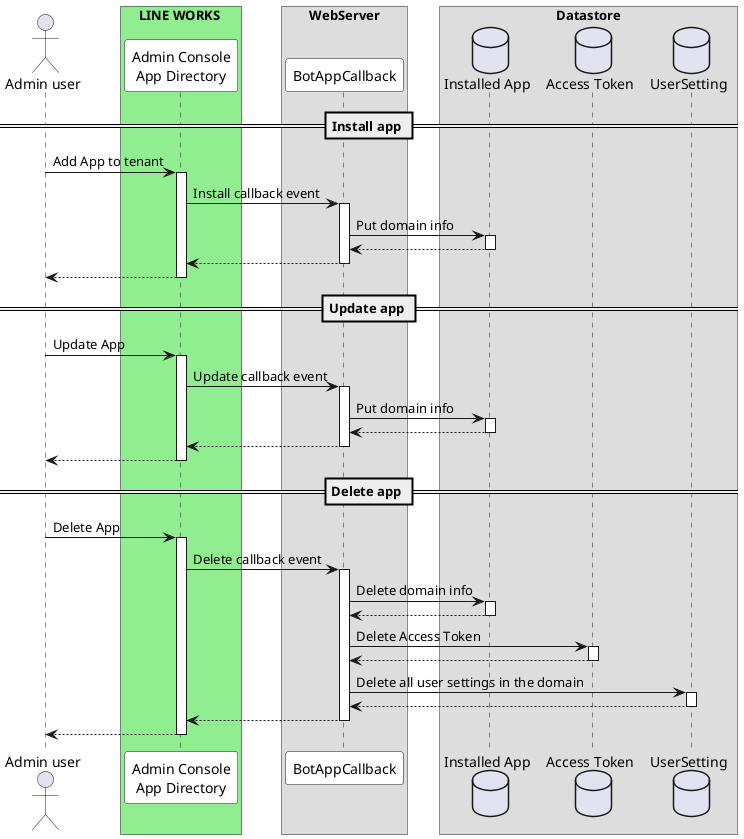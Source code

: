 @startuml
autoactivate on

actor "Admin user" as AdminUser

box LINE WORKS #lightgreen
    participant "Admin Console\nApp Directory" as AdminConsole #white
end box

box WebServer
    participant "BotAppCallback" as WebEcoAppServer #white
end box

box Datastore
    database "Installed App" as DBInstalledApp
    database "Access Token" as DBAccessToken
    database "UserSetting" as DBUserSetting
end box

== Install app ==
AdminUser->AdminConsole: Add App to tenant
AdminConsole->WebEcoAppServer: Install callback event
WebEcoAppServer->DBInstalledApp: Put domain info
return
return
return

== Update app ==
AdminUser->AdminConsole: Update App
AdminConsole->WebEcoAppServer: Update callback event
WebEcoAppServer->DBInstalledApp: Put domain info
return
return
return

== Delete app ==
AdminUser->AdminConsole: Delete App
AdminConsole->WebEcoAppServer: Delete callback event
WebEcoAppServer->DBInstalledApp: Delete domain info
return
WebEcoAppServer->DBAccessToken: Delete Access Token
return
WebEcoAppServer->DBUserSetting: Delete all user settings in the domain
return
return
return
@enduml
